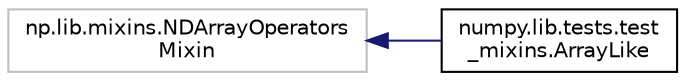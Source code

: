 digraph "Graphical Class Hierarchy"
{
 // LATEX_PDF_SIZE
  edge [fontname="Helvetica",fontsize="10",labelfontname="Helvetica",labelfontsize="10"];
  node [fontname="Helvetica",fontsize="10",shape=record];
  rankdir="LR";
  Node9593 [label="np.lib.mixins.NDArrayOperators\lMixin",height=0.2,width=0.4,color="grey75", fillcolor="white", style="filled",tooltip=" "];
  Node9593 -> Node0 [dir="back",color="midnightblue",fontsize="10",style="solid",fontname="Helvetica"];
  Node0 [label="numpy.lib.tests.test\l_mixins.ArrayLike",height=0.2,width=0.4,color="black", fillcolor="white", style="filled",URL="$classnumpy_1_1lib_1_1tests_1_1test__mixins_1_1ArrayLike.html",tooltip=" "];
}
